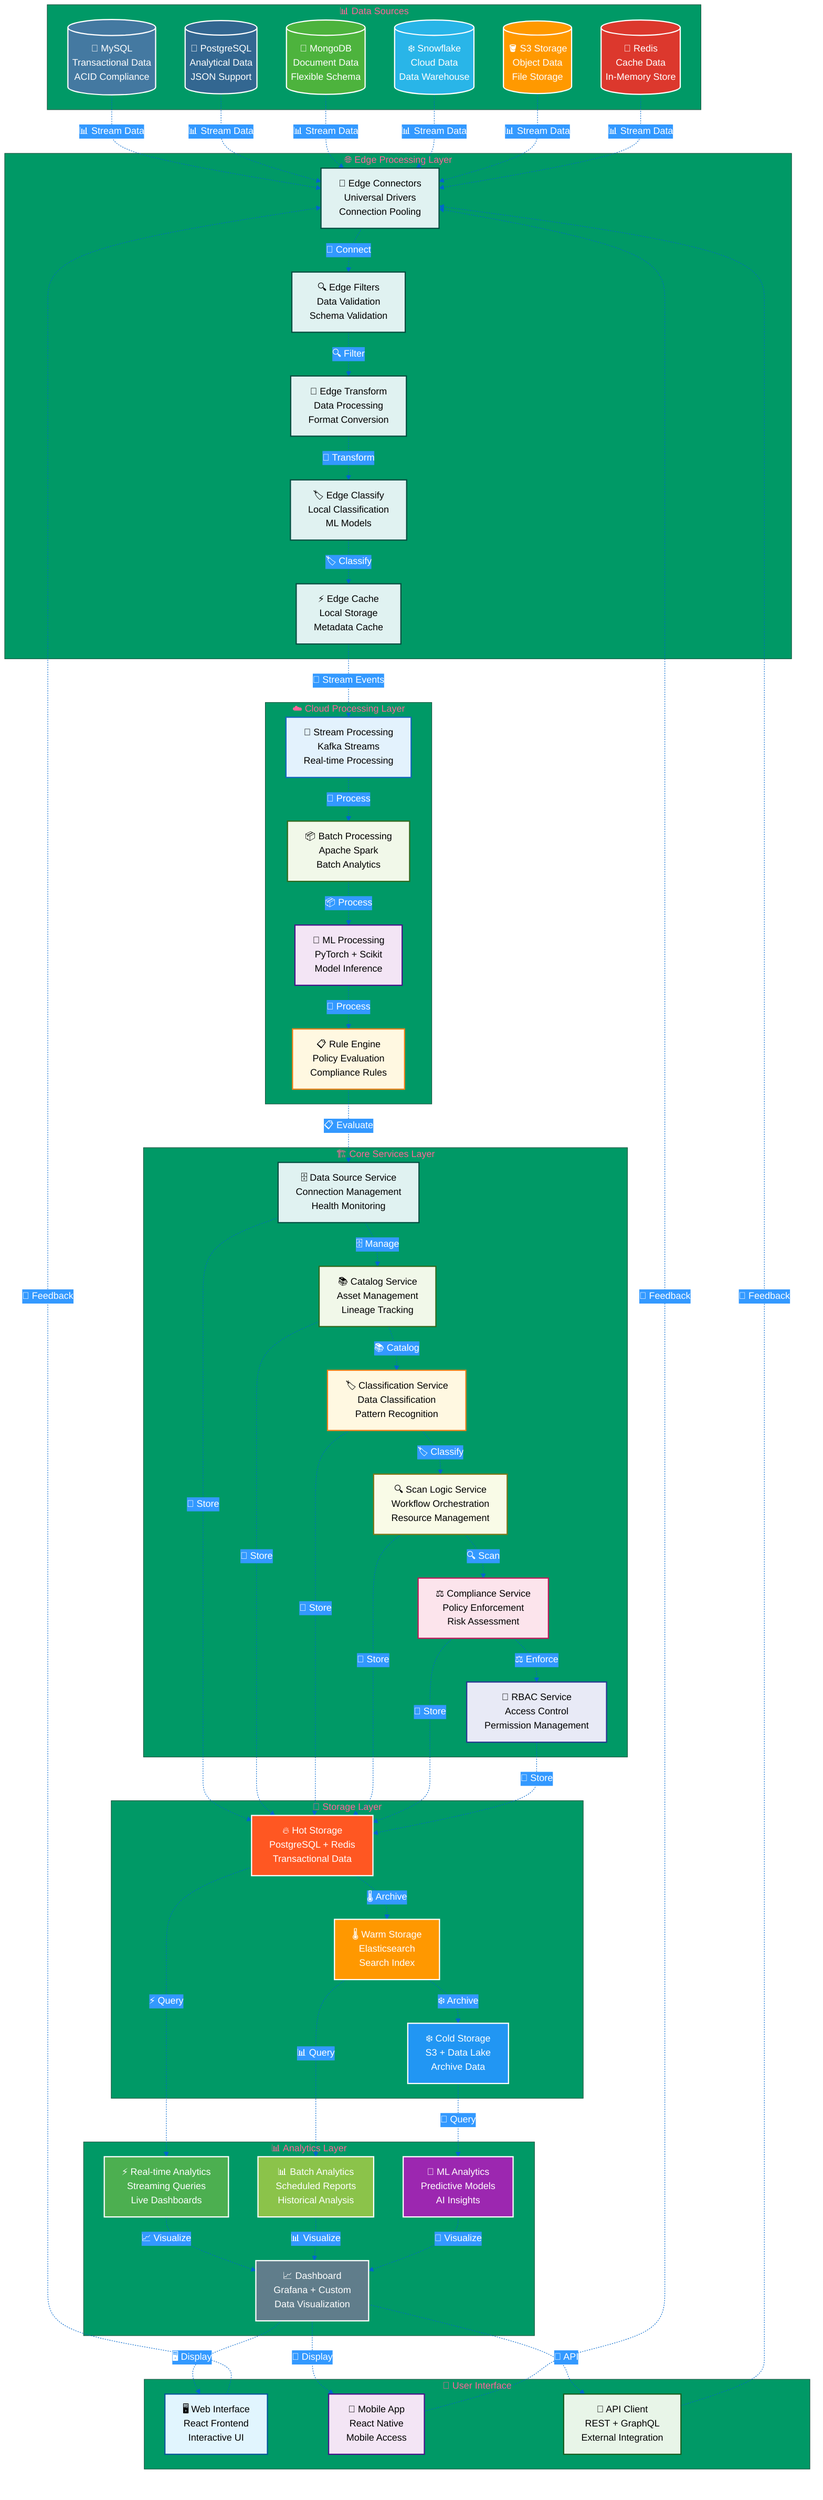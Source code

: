 %%{init: {
  'theme': 'base',
  'themeVariables': {
    'primaryColor': '#0066cc',
    'primaryTextColor': '#ffffff',
    'primaryBorderColor': '#004499',
    'lineColor': '#0066cc',
    'secondaryColor': '#3399ff',
    'tertiaryColor': '#009966',
    'background': '#f8f9fa',
    'mainBkg': '#ffffff',
    'secondBkg': '#f0f8ff',
    'tertiaryBkg': '#e6f7ff'
  }
}}%%

graph TB
    subgraph "📊 Data Sources"
        MYSQL[(🐬 MySQL<br/>Transactional Data<br/>ACID Compliance)]:::mysql
        POSTGRES[(🐘 PostgreSQL<br/>Analytical Data<br/>JSON Support)]:::postgres
        MONGODB[(🍃 MongoDB<br/>Document Data<br/>Flexible Schema)]:::mongodb
        SNOWFLAKE[(❄️ Snowflake<br/>Cloud Data<br/>Data Warehouse)]:::snowflake
        S3[(🪣 S3 Storage<br/>Object Data<br/>File Storage)]:::s3
        REDIS[(🔴 Redis<br/>Cache Data<br/>In-Memory Store)]:::redis
    end
    
    subgraph "🌐 Edge Processing Layer"
        EDGE_CONN[🔌 Edge Connectors<br/>Universal Drivers<br/>Connection Pooling]:::edge
        EDGE_FILTER[🔍 Edge Filters<br/>Data Validation<br/>Schema Validation]:::edge
        EDGE_TRANSFORM[🔄 Edge Transform<br/>Data Processing<br/>Format Conversion]:::edge
        EDGE_CLASSIFY[🏷️ Edge Classify<br/>Local Classification<br/>ML Models]:::edge
        EDGE_CACHE[⚡ Edge Cache<br/>Local Storage<br/>Metadata Cache]:::edge
    end
    
    subgraph "☁️ Cloud Processing Layer"
        STREAM_PROC[🌊 Stream Processing<br/>Kafka Streams<br/>Real-time Processing]:::stream
        BATCH_PROC[📦 Batch Processing<br/>Apache Spark<br/>Batch Analytics]:::batch
        ML_PROC[🤖 ML Processing<br/>PyTorch + Scikit<br/>Model Inference]:::ml
        RULE_ENGINE[📋 Rule Engine<br/>Policy Evaluation<br/>Compliance Rules]:::rules
    end
    
    subgraph "🏗️ Core Services Layer"
        DS_SVC[🗄️ Data Source Service<br/>Connection Management<br/>Health Monitoring]:::datasource
        CAT_SVC[📚 Catalog Service<br/>Asset Management<br/>Lineage Tracking]:::catalog
        CLASS_SVC[🏷️ Classification Service<br/>Data Classification<br/>Pattern Recognition]:::classification
        SCAN_SVC[🔍 Scan Logic Service<br/>Workflow Orchestration<br/>Resource Management]:::scan
        COMP_SVC[⚖️ Compliance Service<br/>Policy Enforcement<br/>Risk Assessment]:::compliance
        RBAC_SVC[👥 RBAC Service<br/>Access Control<br/>Permission Management]:::rbac
    end
    
    subgraph "💾 Storage Layer"
        HOT_STORAGE[🔥 Hot Storage<br/>PostgreSQL + Redis<br/>Transactional Data]:::hot
        WARM_STORAGE[🌡️ Warm Storage<br/>Elasticsearch<br/>Search Index]:::warm
        COLD_STORAGE[❄️ Cold Storage<br/>S3 + Data Lake<br/>Archive Data]:::cold
    end
    
    subgraph "📊 Analytics Layer"
        REAL_TIME[⚡ Real-time Analytics<br/>Streaming Queries<br/>Live Dashboards]:::realtime
        BATCH_ANALYTICS[📊 Batch Analytics<br/>Scheduled Reports<br/>Historical Analysis]:::batchanalytics
        ML_ANALYTICS[🤖 ML Analytics<br/>Predictive Models<br/>AI Insights]:::mlanalytics
        DASHBOARD[📈 Dashboard<br/>Grafana + Custom<br/>Data Visualization]:::dashboard
    end
    
    subgraph "👤 User Interface"
        WEB_UI[🖥️ Web Interface<br/>React Frontend<br/>Interactive UI]:::web
        MOBILE_UI[📱 Mobile App<br/>React Native<br/>Mobile Access]:::mobile
        API_CLIENT[📡 API Client<br/>REST + GraphQL<br/>External Integration]:::api
    end
    
    %% Data Source to Edge Processing
    MYSQL -.->|"📊 Stream Data"| EDGE_CONN
    POSTGRES -.->|"📊 Stream Data"| EDGE_CONN
    MONGODB -.->|"📊 Stream Data"| EDGE_CONN
    SNOWFLAKE -.->|"📊 Stream Data"| EDGE_CONN
    S3 -.->|"📊 Stream Data"| EDGE_CONN
    REDIS -.->|"📊 Stream Data"| EDGE_CONN
    
    %% Edge Processing Flow
    EDGE_CONN -.->|"🔌 Connect"| EDGE_FILTER
    EDGE_FILTER -.->|"🔍 Filter"| EDGE_TRANSFORM
    EDGE_TRANSFORM -.->|"🔄 Transform"| EDGE_CLASSIFY
    EDGE_CLASSIFY -.->|"🏷️ Classify"| EDGE_CACHE
    
    %% Edge to Cloud Processing
    EDGE_CACHE -.->|"📨 Stream Events"| STREAM_PROC
    STREAM_PROC -.->|"🌊 Process"| BATCH_PROC
    BATCH_PROC -.->|"📦 Process"| ML_PROC
    ML_PROC -.->|"🤖 Process"| RULE_ENGINE
    
    %% Cloud Processing to Core Services
    RULE_ENGINE -.->|"📋 Evaluate"| DS_SVC
    DS_SVC -.->|"🗄️ Manage"| CAT_SVC
    CAT_SVC -.->|"📚 Catalog"| CLASS_SVC
    CLASS_SVC -.->|"🏷️ Classify"| SCAN_SVC
    SCAN_SVC -.->|"🔍 Scan"| COMP_SVC
    COMP_SVC -.->|"⚖️ Enforce"| RBAC_SVC
    
    %% Core Services to Storage
    DS_SVC -.->|"💾 Store"| HOT_STORAGE
    CAT_SVC -.->|"💾 Store"| HOT_STORAGE
    CLASS_SVC -.->|"💾 Store"| HOT_STORAGE
    SCAN_SVC -.->|"💾 Store"| HOT_STORAGE
    COMP_SVC -.->|"💾 Store"| HOT_STORAGE
    RBAC_SVC -.->|"💾 Store"| HOT_STORAGE
    
    %% Storage Tiering
    HOT_STORAGE -.->|"🌡️ Archive"| WARM_STORAGE
    WARM_STORAGE -.->|"❄️ Archive"| COLD_STORAGE
    
    %% Storage to Analytics
    HOT_STORAGE -.->|"⚡ Query"| REAL_TIME
    WARM_STORAGE -.->|"📊 Query"| BATCH_ANALYTICS
    COLD_STORAGE -.->|"🤖 Query"| ML_ANALYTICS
    
    %% Analytics to Visualization
    REAL_TIME -.->|"📈 Visualize"| DASHBOARD
    BATCH_ANALYTICS -.->|"📊 Visualize"| DASHBOARD
    ML_ANALYTICS -.->|"🤖 Visualize"| DASHBOARD
    
    %% User Interface Access
    DASHBOARD -.->|"🖥️ Display"| WEB_UI
    DASHBOARD -.->|"📱 Display"| MOBILE_UI
    DASHBOARD -.->|"📡 API"| API_CLIENT
    
    %% Feedback Loops
    WEB_UI -.->|"🔄 Feedback"| EDGE_CONN
    MOBILE_UI -.->|"🔄 Feedback"| EDGE_CONN
    API_CLIENT -.->|"🔄 Feedback"| EDGE_CONN
    
    %% Styling
    classDef mysql fill:#4479a1,stroke:#ffffff,stroke-width:2px,color:#ffffff
    classDef postgres fill:#336791,stroke:#ffffff,stroke-width:2px,color:#ffffff
    classDef mongodb fill:#4db33d,stroke:#ffffff,stroke-width:2px,color:#ffffff
    classDef snowflake fill:#29b5e8,stroke:#ffffff,stroke-width:2px,color:#ffffff
    classDef s3 fill:#ff9900,stroke:#ffffff,stroke-width:2px,color:#ffffff
    classDef redis fill:#dc382d,stroke:#ffffff,stroke-width:2px,color:#ffffff
    classDef edge fill:#e0f2f1,stroke:#004d40,stroke-width:2px,color:#000
    classDef stream fill:#e3f2fd,stroke:#1565c0,stroke-width:2px,color:#000
    classDef batch fill:#f1f8e9,stroke:#33691e,stroke-width:2px,color:#000
    classDef ml fill:#f3e5f5,stroke:#4a148c,stroke-width:2px,color:#000
    classDef rules fill:#fff8e1,stroke:#f57f17,stroke-width:2px,color:#000
    classDef datasource fill:#e0f2f1,stroke:#004d40,stroke-width:2px,color:#000
    classDef catalog fill:#f1f8e9,stroke:#33691e,stroke-width:2px,color:#000
    classDef classification fill:#fff8e1,stroke:#f57f17,stroke-width:2px,color:#000
    classDef scan fill:#f9fbe7,stroke:#827717,stroke-width:2px,color:#000
    classDef compliance fill:#fce4ec,stroke:#c2185b,stroke-width:2px,color:#000
    classDef rbac fill:#e8eaf6,stroke:#283593,stroke-width:2px,color:#000
    classDef hot fill:#ff5722,stroke:#ffffff,stroke-width:2px,color:#ffffff
    classDef warm fill:#ff9800,stroke:#ffffff,stroke-width:2px,color:#ffffff
    classDef cold fill:#2196f3,stroke:#ffffff,stroke-width:2px,color:#ffffff
    classDef realtime fill:#4caf50,stroke:#ffffff,stroke-width:2px,color:#ffffff
    classDef batchanalytics fill:#8bc34a,stroke:#ffffff,stroke-width:2px,color:#ffffff
    classDef mlanalytics fill:#9c27b0,stroke:#ffffff,stroke-width:2px,color:#ffffff
    classDef dashboard fill:#607d8b,stroke:#ffffff,stroke-width:2px,color:#ffffff
    classDef web fill:#e1f5fe,stroke:#01579b,stroke-width:2px,color:#000
    classDef mobile fill:#f3e5f5,stroke:#4a148c,stroke-width:2px,color:#000
    classDef api fill:#e8f5e8,stroke:#1b5e20,stroke-width:2px,color:#000